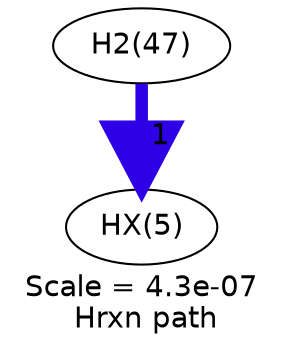 digraph reaction_paths {
center=1;
s11 -> s51[fontname="Helvetica", style="setlinewidth(6)", arrowsize=3, color="0.7, 1.5, 0.9"
, label=" 1"];
s11 [ fontname="Helvetica", label="H2(47)"];
s51 [ fontname="Helvetica", label="HX(5)"];
 label = "Scale = 4.3e-07\l Hrxn path";
 fontname = "Helvetica";
}
